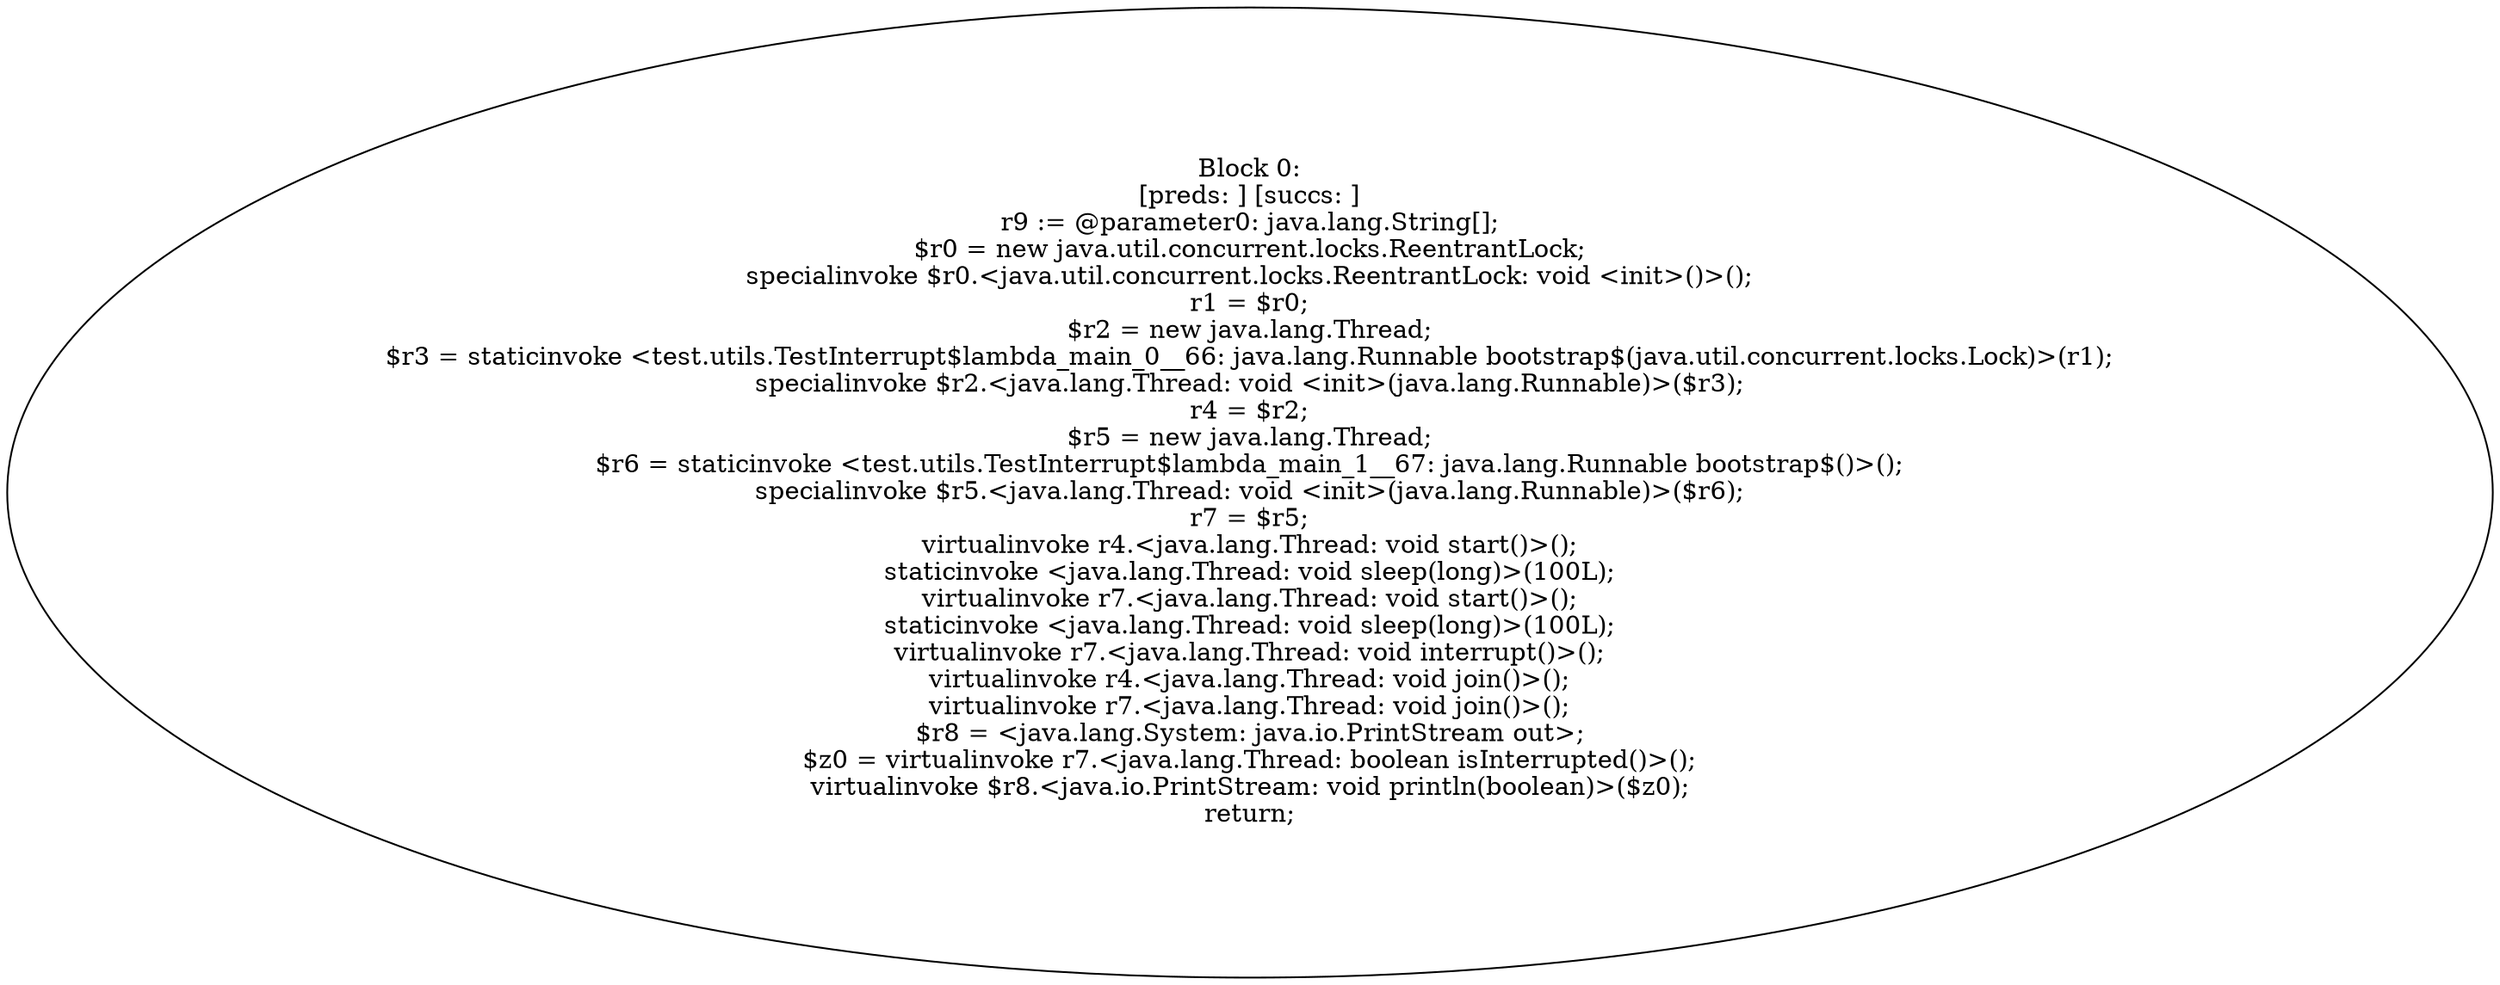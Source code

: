 digraph "unitGraph" {
    "Block 0:
[preds: ] [succs: ]
r9 := @parameter0: java.lang.String[];
$r0 = new java.util.concurrent.locks.ReentrantLock;
specialinvoke $r0.<java.util.concurrent.locks.ReentrantLock: void <init>()>();
r1 = $r0;
$r2 = new java.lang.Thread;
$r3 = staticinvoke <test.utils.TestInterrupt$lambda_main_0__66: java.lang.Runnable bootstrap$(java.util.concurrent.locks.Lock)>(r1);
specialinvoke $r2.<java.lang.Thread: void <init>(java.lang.Runnable)>($r3);
r4 = $r2;
$r5 = new java.lang.Thread;
$r6 = staticinvoke <test.utils.TestInterrupt$lambda_main_1__67: java.lang.Runnable bootstrap$()>();
specialinvoke $r5.<java.lang.Thread: void <init>(java.lang.Runnable)>($r6);
r7 = $r5;
virtualinvoke r4.<java.lang.Thread: void start()>();
staticinvoke <java.lang.Thread: void sleep(long)>(100L);
virtualinvoke r7.<java.lang.Thread: void start()>();
staticinvoke <java.lang.Thread: void sleep(long)>(100L);
virtualinvoke r7.<java.lang.Thread: void interrupt()>();
virtualinvoke r4.<java.lang.Thread: void join()>();
virtualinvoke r7.<java.lang.Thread: void join()>();
$r8 = <java.lang.System: java.io.PrintStream out>;
$z0 = virtualinvoke r7.<java.lang.Thread: boolean isInterrupted()>();
virtualinvoke $r8.<java.io.PrintStream: void println(boolean)>($z0);
return;
"
}
